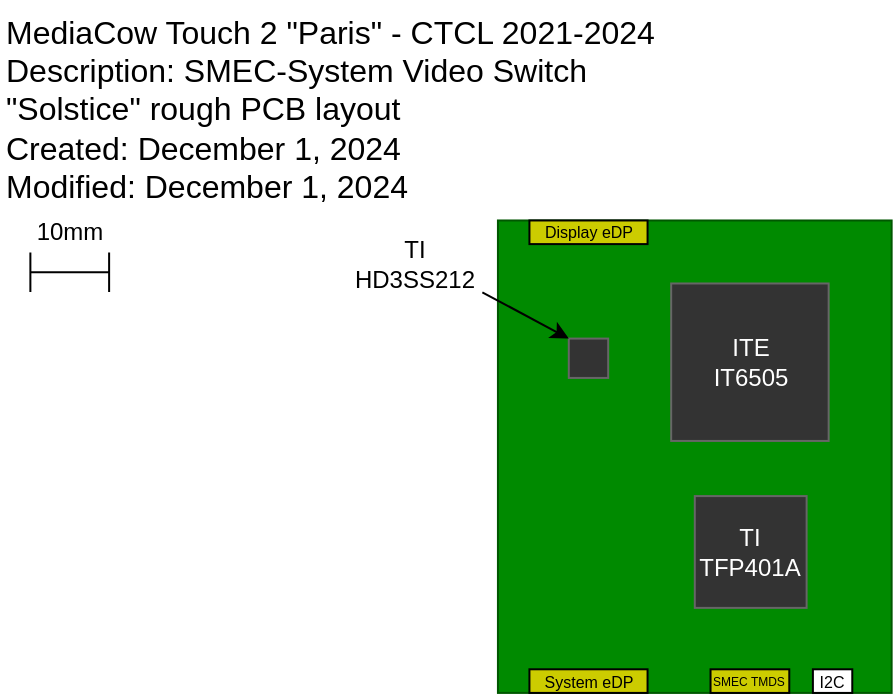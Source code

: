 <mxfile version="26.0.9">
  <diagram name="Page-1" id="pYFhWjRpLVZ4nRkJkQFB">
    <mxGraphModel dx="1434" dy="842" grid="1" gridSize="3.937" guides="0" tooltips="1" connect="1" arrows="1" fold="1" page="1" pageScale="1" pageWidth="583" pageHeight="413" math="0" shadow="0">
      <root>
        <mxCell id="0" />
        <mxCell id="1" parent="0" />
        <mxCell id="UOZABrlbIqTyISldkYaW-4" value="" style="rounded=0;whiteSpace=wrap;html=1;fillColor=#008a00;fontColor=#ffffff;strokeColor=#005700;" parent="1" vertex="1">
          <mxGeometry x="251.97" y="110.24" width="196.85" height="236.22" as="geometry" />
        </mxCell>
        <mxCell id="WfoxoDQ59nY1Z0Lb3G8y-1" value="MediaCow Touch 2 &quot;Paris&quot; - CTCL 2021-2024&lt;br style=&quot;font-size: 16px;&quot;&gt;Description: SMEC-System Video Switch &quot;Solstice&quot; rough PCB layout&lt;br style=&quot;font-size: 16px;&quot;&gt;&lt;span style=&quot;background-color: initial; font-size: 16px;&quot;&gt;Created: December 1, 2024&amp;nbsp;&lt;/span&gt;&lt;div style=&quot;font-size: 16px;&quot;&gt;Modified: December 1, 2024&amp;nbsp;&lt;/div&gt;" style="text;html=1;align=left;verticalAlign=top;whiteSpace=wrap;rounded=0;fontSize=16;" parent="1" vertex="1">
          <mxGeometry x="3.94" width="334.65" height="98.42" as="geometry" />
        </mxCell>
        <mxCell id="UOZABrlbIqTyISldkYaW-1" value="" style="shape=crossbar;whiteSpace=wrap;html=1;rounded=1;" parent="1" vertex="1">
          <mxGeometry x="18.19" y="126.3" width="39.37" height="19.69" as="geometry" />
        </mxCell>
        <mxCell id="UOZABrlbIqTyISldkYaW-2" value="10mm" style="text;html=1;align=center;verticalAlign=middle;whiteSpace=wrap;rounded=0;" parent="1" vertex="1">
          <mxGeometry x="7.87" y="106.3" width="60" height="20" as="geometry" />
        </mxCell>
        <mxCell id="UOZABrlbIqTyISldkYaW-3" value="TI&lt;div&gt;TFP401A&lt;/div&gt;" style="whiteSpace=wrap;html=1;fillColor=#333333;fontColor=#FFFFFF;strokeColor=#666666;" parent="1" vertex="1">
          <mxGeometry x="350.4" y="248.04" width="55.905" height="55.905" as="geometry" />
        </mxCell>
        <mxCell id="wEQ5dXqhj_t8ezE2j6Q1-1" value="" style="whiteSpace=wrap;html=1;fillColor=#333333;fontColor=#333333;strokeColor=#666666;" parent="1" vertex="1">
          <mxGeometry x="287.4" y="169.29" width="19.685" height="19.685" as="geometry" />
        </mxCell>
        <mxCell id="wEQ5dXqhj_t8ezE2j6Q1-2" value="Display eDP" style="rounded=0;whiteSpace=wrap;html=1;fillColor=#CCCC00;fontSize=8;" parent="1" vertex="1">
          <mxGeometry x="267.72" y="110.24" width="59.06" height="11.81" as="geometry" />
        </mxCell>
        <mxCell id="wEQ5dXqhj_t8ezE2j6Q1-3" value="ITE&lt;div&gt;IT6505&lt;/div&gt;" style="whiteSpace=wrap;html=1;fillColor=#333333;fontColor=#FFFFFF;strokeColor=#666666;" parent="1" vertex="1">
          <mxGeometry x="338.587" y="141.737" width="78.74" height="78.74" as="geometry" />
        </mxCell>
        <mxCell id="wEQ5dXqhj_t8ezE2j6Q1-4" value="" style="endArrow=classic;html=1;rounded=0;entryX=0;entryY=0;entryDx=0;entryDy=0;" parent="1" target="wEQ5dXqhj_t8ezE2j6Q1-1" edge="1">
          <mxGeometry width="50" height="50" relative="1" as="geometry">
            <mxPoint x="244.17" y="146.13" as="sourcePoint" />
            <mxPoint x="279.17" y="165.13" as="targetPoint" />
          </mxGeometry>
        </mxCell>
        <mxCell id="wEQ5dXqhj_t8ezE2j6Q1-5" value="TI&lt;br&gt;HD3SS212" style="text;html=1;align=center;verticalAlign=middle;whiteSpace=wrap;rounded=0;" parent="1" vertex="1">
          <mxGeometry x="177.16" y="118.11" width="66.92" height="27.56" as="geometry" />
        </mxCell>
        <mxCell id="wEQ5dXqhj_t8ezE2j6Q1-7" value="SMEC TMDS" style="rounded=0;whiteSpace=wrap;html=1;fillColor=#CCCC00;fontSize=6;" parent="1" vertex="1">
          <mxGeometry x="358.27" y="334.65" width="39.37" height="11.81" as="geometry" />
        </mxCell>
        <mxCell id="wEQ5dXqhj_t8ezE2j6Q1-8" value="System eDP" style="rounded=0;whiteSpace=wrap;html=1;fillColor=#CCCC00;fontSize=8;" parent="1" vertex="1">
          <mxGeometry x="267.717" y="334.647" width="59.06" height="11.81" as="geometry" />
        </mxCell>
        <mxCell id="wEQ5dXqhj_t8ezE2j6Q1-9" value="I2C" style="rounded=0;whiteSpace=wrap;html=1;fontSize=8;fontColor=default;" parent="1" vertex="1">
          <mxGeometry x="409.45" y="334.65" width="19.69" height="11.81" as="geometry" />
        </mxCell>
      </root>
    </mxGraphModel>
  </diagram>
</mxfile>
